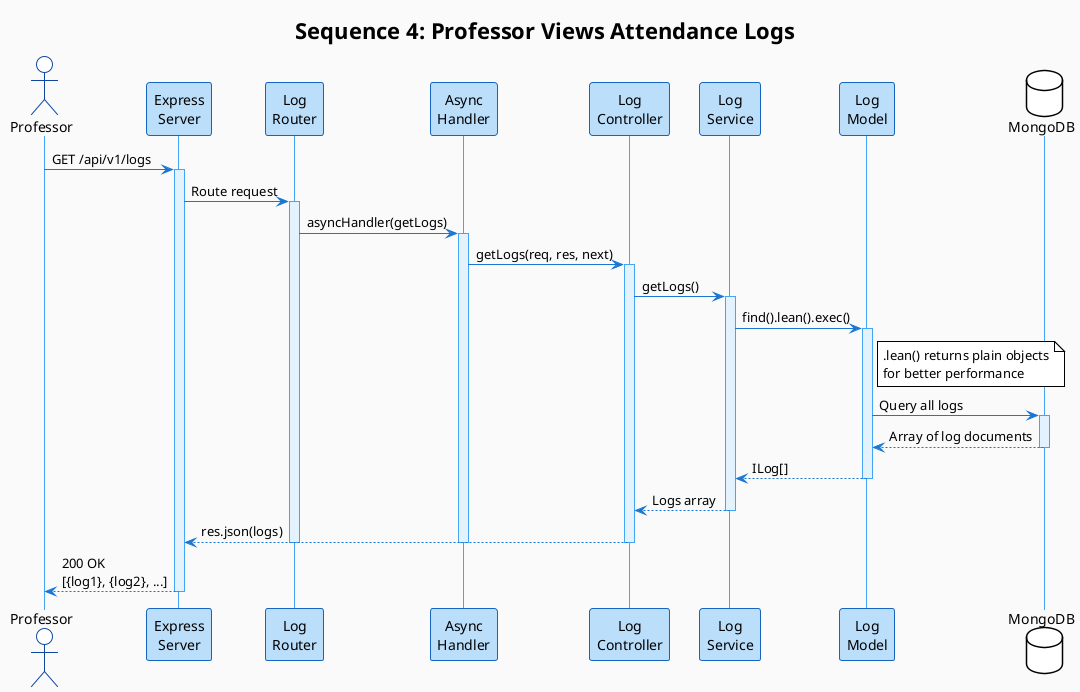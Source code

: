 @startuml View_Attendance_Logs
!theme plain
skinparam backgroundColor #FAFAFA
skinparam sequence {
    ArrowColor #1976D2
    ActorBorderColor #0D47A1
    LifeLineBorderColor #42A5F5
    LifeLineBackgroundColor #E3F2FD
    ParticipantBorderColor #1565C0
    ParticipantBackgroundColor #BBDEFB
}

title Sequence 4: Professor Views Attendance Logs

actor Professor
participant "Express\nServer" as Express
participant "Log\nRouter" as LogRouter
participant "Async\nHandler" as Async
participant "Log\nController" as LogController
participant "Log\nService" as LogService
participant "Log\nModel" as LogModel
database MongoDB

Professor -> Express: GET /api/v1/logs
activate Express

Express -> LogRouter: Route request
activate LogRouter

LogRouter -> Async: asyncHandler(getLogs)
activate Async

Async -> LogController: getLogs(req, res, next)
activate LogController

LogController -> LogService: getLogs()
activate LogService

LogService -> LogModel: find().lean().exec()
activate LogModel
note right of LogModel
    .lean() returns plain objects
    for better performance
end note

LogModel -> MongoDB: Query all logs
activate MongoDB
MongoDB --> LogModel: Array of log documents
deactivate MongoDB

LogModel --> LogService: ILog[]
deactivate LogModel

LogService --> LogController: Logs array
deactivate LogService

LogController --> Express: res.json(logs)
deactivate LogController
deactivate Async
deactivate LogRouter

Express --> Professor: 200 OK\n[{log1}, {log2}, ...]
deactivate Express

@enduml